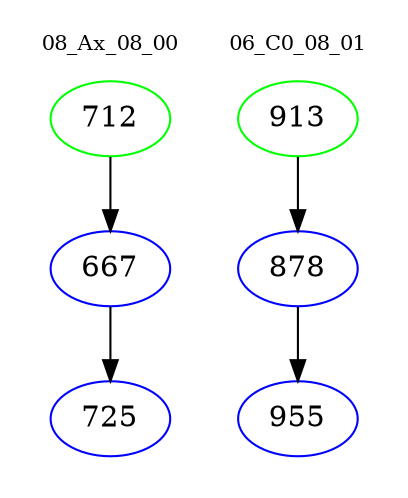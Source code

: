 digraph{
subgraph cluster_0 {
color = white
label = "08_Ax_08_00";
fontsize=10;
T0_712 [label="712", color="green"]
T0_712 -> T0_667 [color="black"]
T0_667 [label="667", color="blue"]
T0_667 -> T0_725 [color="black"]
T0_725 [label="725", color="blue"]
}
subgraph cluster_1 {
color = white
label = "06_C0_08_01";
fontsize=10;
T1_913 [label="913", color="green"]
T1_913 -> T1_878 [color="black"]
T1_878 [label="878", color="blue"]
T1_878 -> T1_955 [color="black"]
T1_955 [label="955", color="blue"]
}
}
